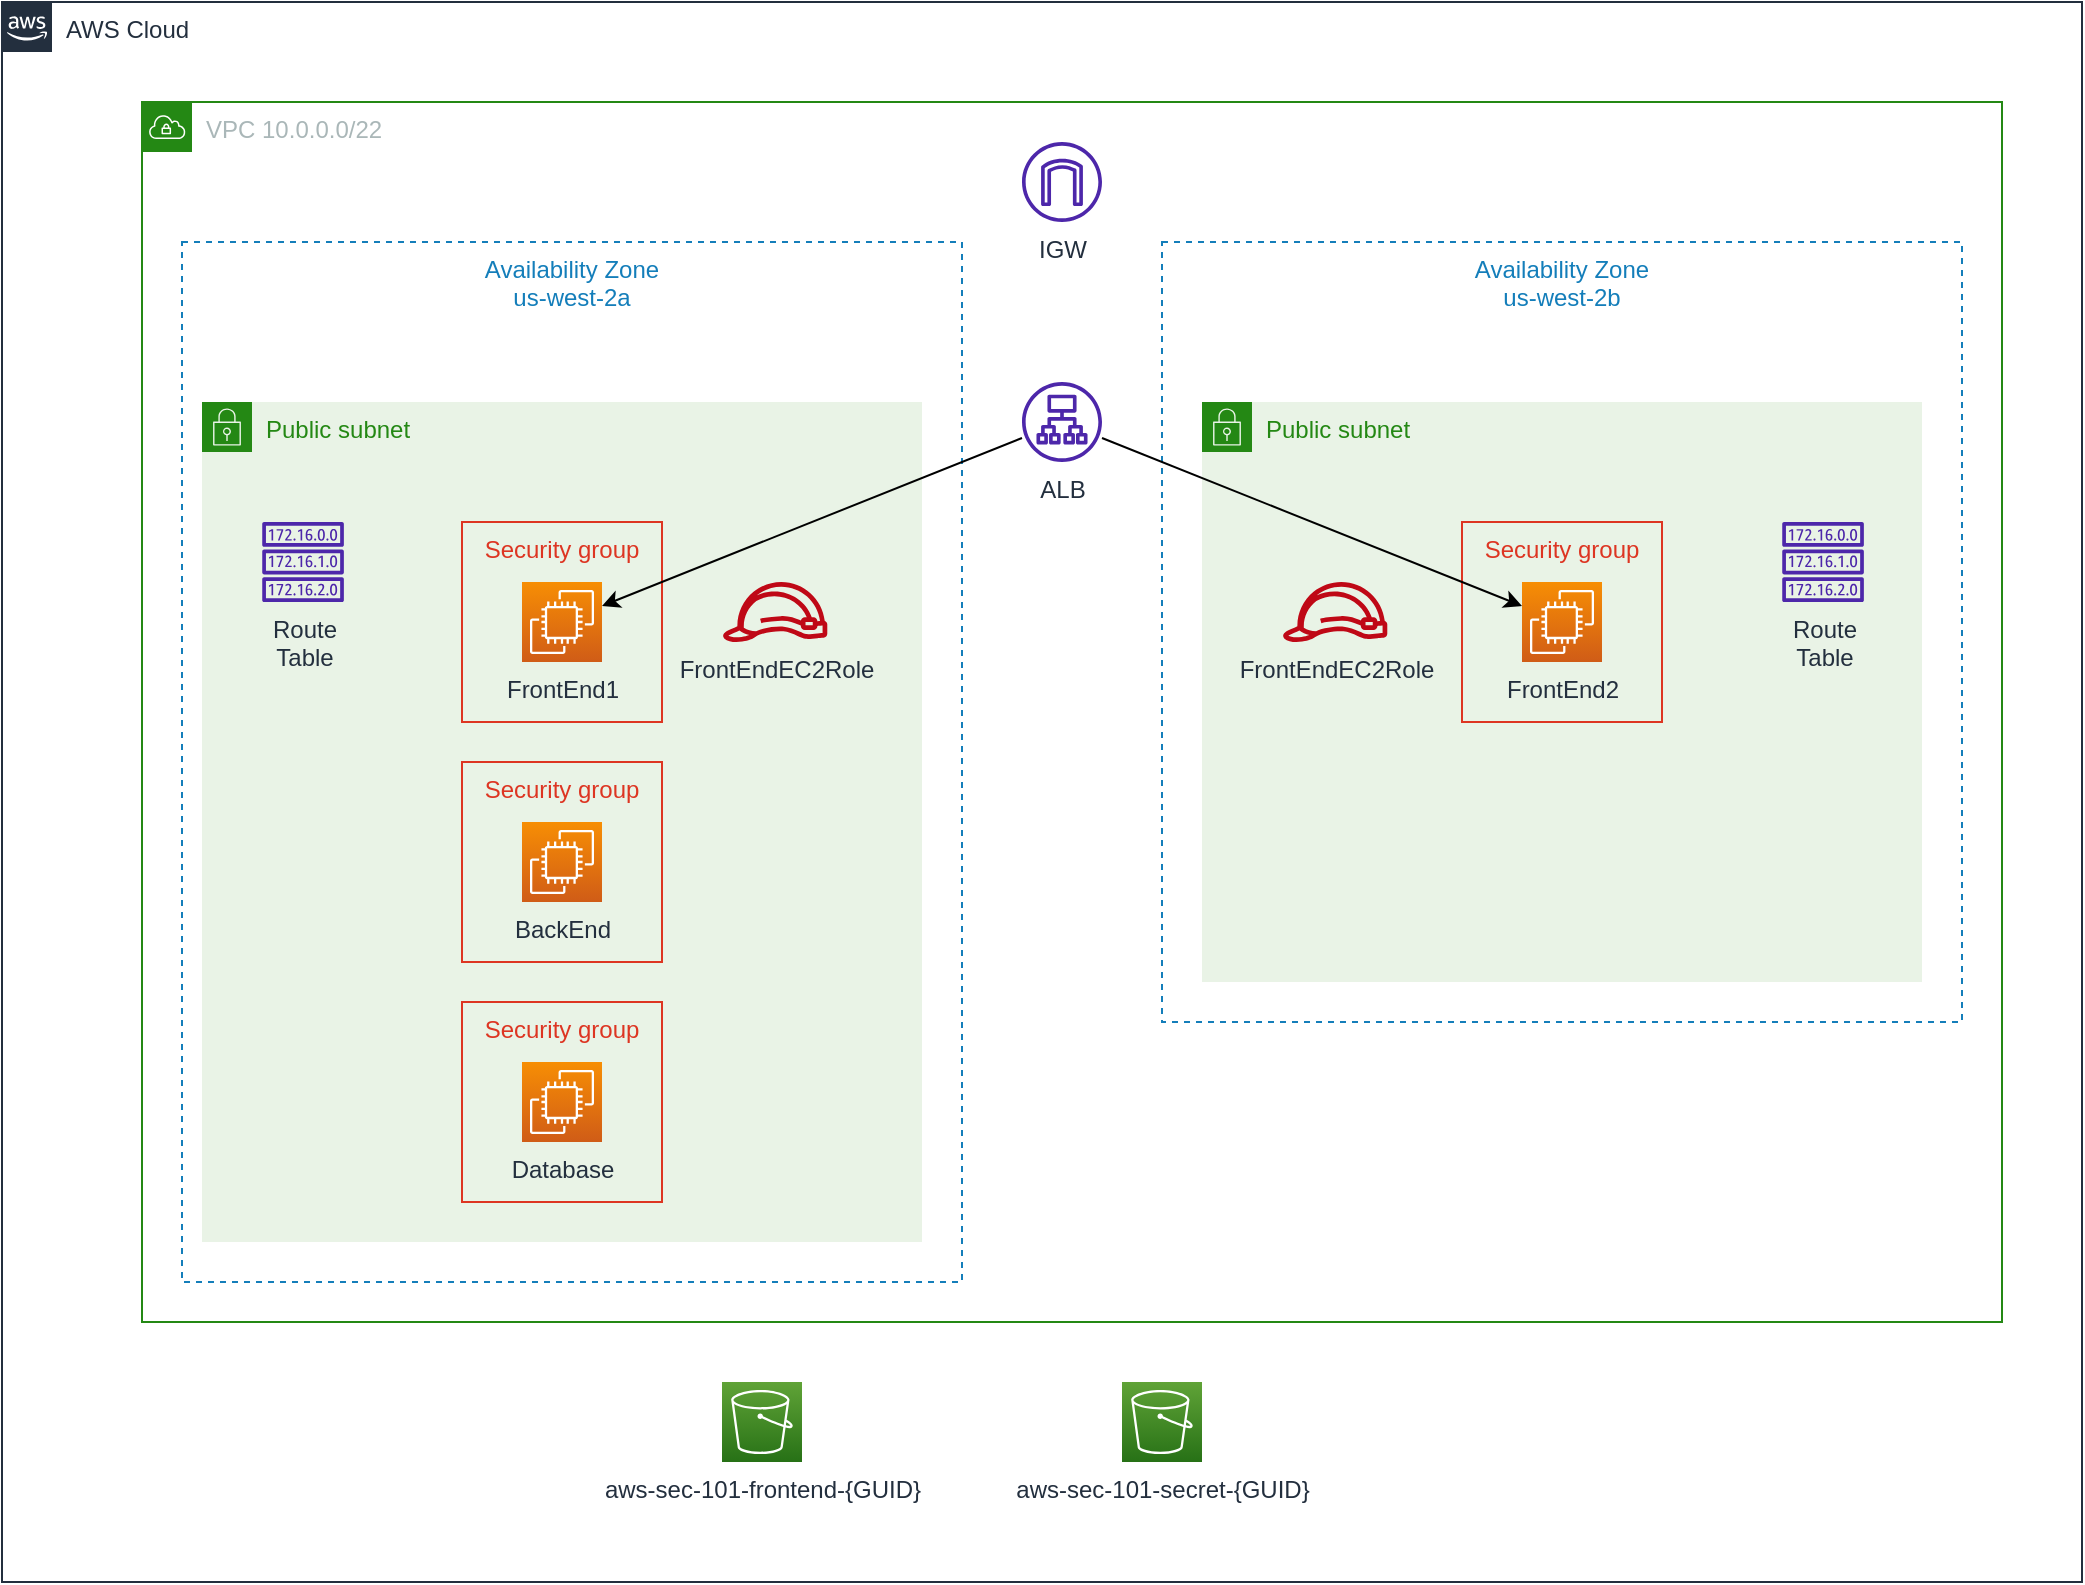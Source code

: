 <mxfile version="17.2.4" type="device"><diagram id="OvT_QoHRgVnxAPsPtjrX" name="Page-1"><mxGraphModel dx="1301" dy="958" grid="1" gridSize="10" guides="0" tooltips="1" connect="0" arrows="0" fold="1" page="1" pageScale="1" pageWidth="1100" pageHeight="850" math="0" shadow="0"><root><mxCell id="0"/><mxCell id="1" parent="0"/><mxCell id="pLxjtildEJ0kZupLHyhG-5" value="Availability Zone&#10;us-west-2a" style="fillColor=none;strokeColor=#147EBA;dashed=1;verticalAlign=top;fontStyle=0;fontColor=#147EBA;container=0;" parent="1" vertex="1"><mxGeometry x="130" y="150" width="390" height="520" as="geometry"/></mxCell><mxCell id="pLxjtildEJ0kZupLHyhG-6" value="VPC 10.0.0.0/22" style="points=[[0,0],[0.25,0],[0.5,0],[0.75,0],[1,0],[1,0.25],[1,0.5],[1,0.75],[1,1],[0.75,1],[0.5,1],[0.25,1],[0,1],[0,0.75],[0,0.5],[0,0.25]];outlineConnect=0;gradientColor=none;html=1;whiteSpace=wrap;fontSize=12;fontStyle=0;container=0;pointerEvents=0;collapsible=0;recursiveResize=0;shape=mxgraph.aws4.group;grIcon=mxgraph.aws4.group_vpc;strokeColor=#248814;fillColor=none;verticalAlign=top;align=left;spacingLeft=30;fontColor=#AAB7B8;dashed=0;" parent="1" vertex="1"><mxGeometry x="110" y="80" width="930" height="610" as="geometry"/></mxCell><mxCell id="pLxjtildEJ0kZupLHyhG-10" value="ALB" style="sketch=0;outlineConnect=0;fontColor=#232F3E;gradientColor=none;fillColor=#4D27AA;strokeColor=none;dashed=0;verticalLabelPosition=bottom;verticalAlign=top;align=center;html=1;fontSize=12;fontStyle=0;aspect=fixed;pointerEvents=1;shape=mxgraph.aws4.application_load_balancer;" parent="1" vertex="1"><mxGeometry x="550" y="220" width="40" height="40" as="geometry"/></mxCell><mxCell id="pLxjtildEJ0kZupLHyhG-4" value="Public subnet" style="points=[[0,0],[0.25,0],[0.5,0],[0.75,0],[1,0],[1,0.25],[1,0.5],[1,0.75],[1,1],[0.75,1],[0.5,1],[0.25,1],[0,1],[0,0.75],[0,0.5],[0,0.25]];outlineConnect=0;gradientColor=none;html=1;whiteSpace=wrap;fontSize=12;fontStyle=0;container=0;pointerEvents=0;collapsible=0;recursiveResize=0;shape=mxgraph.aws4.group;grIcon=mxgraph.aws4.group_security_group;grStroke=0;strokeColor=#248814;fillColor=#E9F3E6;verticalAlign=top;align=left;spacingLeft=30;fontColor=#248814;dashed=0;" parent="1" vertex="1"><mxGeometry x="140" y="230" width="360" height="420" as="geometry"/></mxCell><mxCell id="pLxjtildEJ0kZupLHyhG-9" value="IGW" style="sketch=0;outlineConnect=0;fontColor=#232F3E;gradientColor=none;fillColor=#4D27AA;strokeColor=none;dashed=0;verticalLabelPosition=bottom;verticalAlign=top;align=center;html=1;fontSize=12;fontStyle=0;aspect=fixed;pointerEvents=1;shape=mxgraph.aws4.internet_gateway;container=0;" parent="1" vertex="1"><mxGeometry x="550" y="100" width="40" height="40" as="geometry"/></mxCell><mxCell id="pLxjtildEJ0kZupLHyhG-8" value="Security group" style="fillColor=none;strokeColor=#DD3522;verticalAlign=top;fontStyle=0;fontColor=#DD3522;container=0;" parent="1" vertex="1"><mxGeometry x="270" y="290" width="100" height="100" as="geometry"/></mxCell><mxCell id="pLxjtildEJ0kZupLHyhG-11" value="Security group" style="fillColor=none;strokeColor=#DD3522;verticalAlign=top;fontStyle=0;fontColor=#DD3522;container=0;" parent="1" vertex="1"><mxGeometry x="270" y="410" width="100" height="100" as="geometry"/></mxCell><mxCell id="pLxjtildEJ0kZupLHyhG-3" value="BackEnd" style="sketch=0;points=[[0,0,0],[0.25,0,0],[0.5,0,0],[0.75,0,0],[1,0,0],[0,1,0],[0.25,1,0],[0.5,1,0],[0.75,1,0],[1,1,0],[0,0.25,0],[0,0.5,0],[0,0.75,0],[1,0.25,0],[1,0.5,0],[1,0.75,0]];outlineConnect=0;fontColor=#232F3E;gradientColor=#F78E04;gradientDirection=north;fillColor=#D05C17;strokeColor=#ffffff;dashed=0;verticalLabelPosition=bottom;verticalAlign=top;align=center;html=1;fontSize=12;fontStyle=0;aspect=fixed;shape=mxgraph.aws4.resourceIcon;resIcon=mxgraph.aws4.ec2;container=0;" parent="1" vertex="1"><mxGeometry x="300" y="440" width="40" height="40" as="geometry"/></mxCell><mxCell id="pLxjtildEJ0kZupLHyhG-1" value="FrontEnd1" style="sketch=0;points=[[0,0,0],[0.25,0,0],[0.5,0,0],[0.75,0,0],[1,0,0],[0,1,0],[0.25,1,0],[0.5,1,0],[0.75,1,0],[1,1,0],[0,0.25,0],[0,0.5,0],[0,0.75,0],[1,0.25,0],[1,0.5,0],[1,0.75,0]];outlineConnect=0;fontColor=#232F3E;gradientColor=#F78E04;gradientDirection=north;fillColor=#D05C17;strokeColor=#ffffff;dashed=0;verticalLabelPosition=bottom;verticalAlign=top;align=center;html=1;fontSize=12;fontStyle=0;aspect=fixed;shape=mxgraph.aws4.resourceIcon;resIcon=mxgraph.aws4.ec2;container=0;" parent="1" vertex="1"><mxGeometry x="300" y="320" width="40" height="40" as="geometry"/></mxCell><mxCell id="x4E16f5E33yMM3CWNCbq-1" value="Availability Zone&#10;us-west-2b" style="fillColor=none;strokeColor=#147EBA;dashed=1;verticalAlign=top;fontStyle=0;fontColor=#147EBA;container=0;" parent="1" vertex="1"><mxGeometry x="620" y="150" width="400" height="390" as="geometry"/></mxCell><mxCell id="x4E16f5E33yMM3CWNCbq-2" value="Public subnet" style="points=[[0,0],[0.25,0],[0.5,0],[0.75,0],[1,0],[1,0.25],[1,0.5],[1,0.75],[1,1],[0.75,1],[0.5,1],[0.25,1],[0,1],[0,0.75],[0,0.5],[0,0.25]];outlineConnect=0;gradientColor=none;html=1;whiteSpace=wrap;fontSize=12;fontStyle=0;container=0;pointerEvents=0;collapsible=0;recursiveResize=0;shape=mxgraph.aws4.group;grIcon=mxgraph.aws4.group_security_group;grStroke=0;strokeColor=#248814;fillColor=#E9F3E6;verticalAlign=top;align=left;spacingLeft=30;fontColor=#248814;dashed=0;" parent="1" vertex="1"><mxGeometry x="640" y="230" width="360" height="290" as="geometry"/></mxCell><mxCell id="x4E16f5E33yMM3CWNCbq-3" value="Security group" style="fillColor=none;strokeColor=#DD3522;verticalAlign=top;fontStyle=0;fontColor=#DD3522;container=0;" parent="1" vertex="1"><mxGeometry x="770" y="290" width="100" height="100" as="geometry"/></mxCell><mxCell id="x4E16f5E33yMM3CWNCbq-4" value="FrontEnd2" style="sketch=0;points=[[0,0,0],[0.25,0,0],[0.5,0,0],[0.75,0,0],[1,0,0],[0,1,0],[0.25,1,0],[0.5,1,0],[0.75,1,0],[1,1,0],[0,0.25,0],[0,0.5,0],[0,0.75,0],[1,0.25,0],[1,0.5,0],[1,0.75,0]];outlineConnect=0;fontColor=#232F3E;gradientColor=#F78E04;gradientDirection=north;fillColor=#D05C17;strokeColor=#ffffff;dashed=0;verticalLabelPosition=bottom;verticalAlign=top;align=center;html=1;fontSize=12;fontStyle=0;aspect=fixed;shape=mxgraph.aws4.resourceIcon;resIcon=mxgraph.aws4.ec2;container=0;" parent="1" vertex="1"><mxGeometry x="800" y="320" width="40" height="40" as="geometry"/></mxCell><mxCell id="ga8c6MKuLrXhKgtZ44xZ-3" value="Security group" style="fillColor=none;strokeColor=#DD3522;verticalAlign=top;fontStyle=0;fontColor=#DD3522;container=0;" parent="1" vertex="1"><mxGeometry x="270" y="530" width="100" height="100" as="geometry"/></mxCell><mxCell id="ga8c6MKuLrXhKgtZ44xZ-4" value="Route&lt;br&gt;Table" style="sketch=0;outlineConnect=0;fontColor=#232F3E;gradientColor=none;fillColor=#4D27AA;strokeColor=none;dashed=0;verticalLabelPosition=bottom;verticalAlign=top;align=center;html=1;fontSize=12;fontStyle=0;aspect=fixed;pointerEvents=1;shape=mxgraph.aws4.route_table;" parent="1" vertex="1"><mxGeometry x="170" y="290" width="41.05" height="40" as="geometry"/></mxCell><mxCell id="ga8c6MKuLrXhKgtZ44xZ-5" value="Route&lt;br&gt;Table" style="sketch=0;outlineConnect=0;fontColor=#232F3E;gradientColor=none;fillColor=#4D27AA;strokeColor=none;dashed=0;verticalLabelPosition=bottom;verticalAlign=top;align=center;html=1;fontSize=12;fontStyle=0;aspect=fixed;pointerEvents=1;shape=mxgraph.aws4.route_table;" parent="1" vertex="1"><mxGeometry x="930" y="290" width="41.05" height="40" as="geometry"/></mxCell><mxCell id="ga8c6MKuLrXhKgtZ44xZ-6" value="" style="endArrow=classic;html=1;rounded=0;" parent="1" source="pLxjtildEJ0kZupLHyhG-10" target="pLxjtildEJ0kZupLHyhG-1" edge="1"><mxGeometry width="50" height="50" relative="1" as="geometry"><mxPoint x="50" y="230" as="sourcePoint"/><mxPoint x="100" y="180" as="targetPoint"/></mxGeometry></mxCell><mxCell id="ga8c6MKuLrXhKgtZ44xZ-7" value="" style="endArrow=classic;html=1;rounded=0;" parent="1" source="pLxjtildEJ0kZupLHyhG-10" target="x4E16f5E33yMM3CWNCbq-4" edge="1"><mxGeometry width="50" height="50" relative="1" as="geometry"><mxPoint x="50" y="210" as="sourcePoint"/><mxPoint x="100" y="160" as="targetPoint"/></mxGeometry></mxCell><mxCell id="K2hi9zj0UAtp3gcH76fC-1" value="Database" style="sketch=0;points=[[0,0,0],[0.25,0,0],[0.5,0,0],[0.75,0,0],[1,0,0],[0,1,0],[0.25,1,0],[0.5,1,0],[0.75,1,0],[1,1,0],[0,0.25,0],[0,0.5,0],[0,0.75,0],[1,0.25,0],[1,0.5,0],[1,0.75,0]];outlineConnect=0;fontColor=#232F3E;gradientColor=#F78E04;gradientDirection=north;fillColor=#D05C17;strokeColor=#ffffff;dashed=0;verticalLabelPosition=bottom;verticalAlign=top;align=center;html=1;fontSize=12;fontStyle=0;aspect=fixed;shape=mxgraph.aws4.resourceIcon;resIcon=mxgraph.aws4.ec2;container=0;" vertex="1" parent="1"><mxGeometry x="300" y="560" width="40" height="40" as="geometry"/></mxCell><mxCell id="K2hi9zj0UAtp3gcH76fC-2" value="FrontEndEC2Role" style="sketch=0;outlineConnect=0;fontColor=#232F3E;gradientColor=none;fillColor=#BF0816;strokeColor=none;dashed=0;verticalLabelPosition=bottom;verticalAlign=top;align=center;html=1;fontSize=12;fontStyle=0;aspect=fixed;pointerEvents=1;shape=mxgraph.aws4.role;" vertex="1" parent="1"><mxGeometry x="400" y="320" width="53.18" height="30" as="geometry"/></mxCell><mxCell id="K2hi9zj0UAtp3gcH76fC-3" value="FrontEndEC2Role" style="sketch=0;outlineConnect=0;fontColor=#232F3E;gradientColor=none;fillColor=#BF0816;strokeColor=none;dashed=0;verticalLabelPosition=bottom;verticalAlign=top;align=center;html=1;fontSize=12;fontStyle=0;aspect=fixed;pointerEvents=1;shape=mxgraph.aws4.role;" vertex="1" parent="1"><mxGeometry x="680" y="320" width="53.18" height="30" as="geometry"/></mxCell><mxCell id="K2hi9zj0UAtp3gcH76fC-4" value="aws-sec-101-frontend-{GUID}" style="sketch=0;points=[[0,0,0],[0.25,0,0],[0.5,0,0],[0.75,0,0],[1,0,0],[0,1,0],[0.25,1,0],[0.5,1,0],[0.75,1,0],[1,1,0],[0,0.25,0],[0,0.5,0],[0,0.75,0],[1,0.25,0],[1,0.5,0],[1,0.75,0]];outlineConnect=0;fontColor=#232F3E;gradientColor=#60A337;gradientDirection=north;fillColor=#277116;strokeColor=#ffffff;dashed=0;verticalLabelPosition=bottom;verticalAlign=top;align=center;html=1;fontSize=12;fontStyle=0;aspect=fixed;shape=mxgraph.aws4.resourceIcon;resIcon=mxgraph.aws4.s3;" vertex="1" parent="1"><mxGeometry x="400" y="720" width="40" height="40" as="geometry"/></mxCell><mxCell id="K2hi9zj0UAtp3gcH76fC-5" value="aws-sec-101-secret-{GUID}" style="sketch=0;points=[[0,0,0],[0.25,0,0],[0.5,0,0],[0.75,0,0],[1,0,0],[0,1,0],[0.25,1,0],[0.5,1,0],[0.75,1,0],[1,1,0],[0,0.25,0],[0,0.5,0],[0,0.75,0],[1,0.25,0],[1,0.5,0],[1,0.75,0]];outlineConnect=0;fontColor=#232F3E;gradientColor=#60A337;gradientDirection=north;fillColor=#277116;strokeColor=#ffffff;dashed=0;verticalLabelPosition=bottom;verticalAlign=top;align=center;html=1;fontSize=12;fontStyle=0;aspect=fixed;shape=mxgraph.aws4.resourceIcon;resIcon=mxgraph.aws4.s3;" vertex="1" parent="1"><mxGeometry x="600" y="720" width="40" height="40" as="geometry"/></mxCell><mxCell id="K2hi9zj0UAtp3gcH76fC-6" value="AWS Cloud" style="points=[[0,0],[0.25,0],[0.5,0],[0.75,0],[1,0],[1,0.25],[1,0.5],[1,0.75],[1,1],[0.75,1],[0.5,1],[0.25,1],[0,1],[0,0.75],[0,0.5],[0,0.25]];outlineConnect=0;gradientColor=none;html=1;whiteSpace=wrap;fontSize=12;fontStyle=0;container=1;pointerEvents=0;collapsible=0;recursiveResize=0;shape=mxgraph.aws4.group;grIcon=mxgraph.aws4.group_aws_cloud_alt;strokeColor=#232F3E;fillColor=none;verticalAlign=top;align=left;spacingLeft=30;fontColor=#232F3E;dashed=0;" vertex="1" parent="1"><mxGeometry x="40" y="30" width="1040" height="790" as="geometry"/></mxCell></root></mxGraphModel></diagram></mxfile>